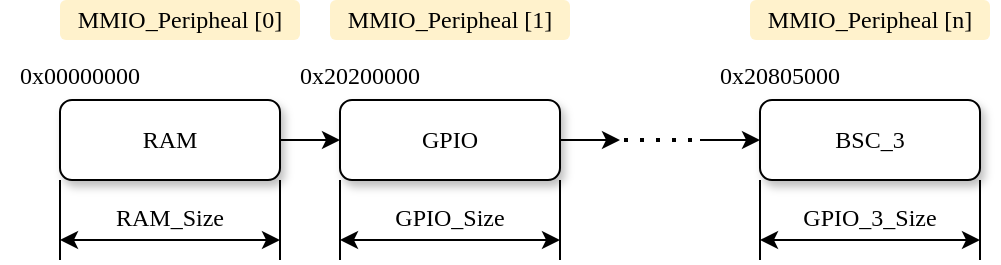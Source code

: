 <mxfile version="21.6.8" type="device">
  <diagram name="Page-1" id="RLWIMaJ11JOtgV8sg24g">
    <mxGraphModel dx="819" dy="482" grid="1" gridSize="10" guides="1" tooltips="1" connect="1" arrows="1" fold="1" page="1" pageScale="1" pageWidth="850" pageHeight="1100" math="0" shadow="0">
      <root>
        <mxCell id="0" />
        <mxCell id="1" parent="0" />
        <mxCell id="hkHh-y2pcCfkuMu4-OPQ-35" value="&lt;font face=&quot;Computer Modern&quot;&gt;MMIO_Peripheal [0]&lt;/font&gt;" style="rounded=1;whiteSpace=wrap;html=1;fillColor=#fff2cc;strokeColor=none;" vertex="1" parent="1">
          <mxGeometry x="150" y="317" width="120" height="20" as="geometry" />
        </mxCell>
        <mxCell id="hkHh-y2pcCfkuMu4-OPQ-24" style="edgeStyle=orthogonalEdgeStyle;rounded=0;orthogonalLoop=1;jettySize=auto;html=1;exitX=1;exitY=0.5;exitDx=0;exitDy=0;entryX=0;entryY=0.5;entryDx=0;entryDy=0;" edge="1" parent="1" source="hkHh-y2pcCfkuMu4-OPQ-1" target="hkHh-y2pcCfkuMu4-OPQ-18">
          <mxGeometry relative="1" as="geometry" />
        </mxCell>
        <mxCell id="hkHh-y2pcCfkuMu4-OPQ-1" value="RAM" style="rounded=1;whiteSpace=wrap;html=1;shadow=1;glass=0;fontFamily=Computer Modern;" vertex="1" parent="1">
          <mxGeometry x="150" y="367" width="110" height="40" as="geometry" />
        </mxCell>
        <mxCell id="hkHh-y2pcCfkuMu4-OPQ-5" value="0x00000000" style="text;html=1;strokeColor=none;fillColor=none;align=center;verticalAlign=middle;whiteSpace=wrap;rounded=0;fontFamily=Computer Modern;" vertex="1" parent="1">
          <mxGeometry x="120" y="340" width="80" height="30" as="geometry" />
        </mxCell>
        <mxCell id="hkHh-y2pcCfkuMu4-OPQ-12" style="edgeStyle=orthogonalEdgeStyle;rounded=0;orthogonalLoop=1;jettySize=auto;html=1;exitX=1;exitY=0.5;exitDx=0;exitDy=0;entryX=0;entryY=0.5;entryDx=0;entryDy=0;" edge="1" parent="1" source="hkHh-y2pcCfkuMu4-OPQ-7">
          <mxGeometry relative="1" as="geometry">
            <mxPoint x="460" y="390" as="targetPoint" />
          </mxGeometry>
        </mxCell>
        <mxCell id="hkHh-y2pcCfkuMu4-OPQ-13" value="RAM_Size" style="text;html=1;strokeColor=none;fillColor=none;align=center;verticalAlign=middle;whiteSpace=wrap;rounded=0;fontFamily=Computer Modern;" vertex="1" parent="1">
          <mxGeometry x="170" y="411" width="70" height="30" as="geometry" />
        </mxCell>
        <mxCell id="hkHh-y2pcCfkuMu4-OPQ-14" value="" style="endArrow=none;html=1;rounded=0;entryX=0;entryY=1;entryDx=0;entryDy=0;" edge="1" parent="1" target="hkHh-y2pcCfkuMu4-OPQ-1">
          <mxGeometry width="50" height="50" relative="1" as="geometry">
            <mxPoint x="150" y="447" as="sourcePoint" />
            <mxPoint x="150" y="427" as="targetPoint" />
          </mxGeometry>
        </mxCell>
        <mxCell id="hkHh-y2pcCfkuMu4-OPQ-15" value="" style="endArrow=none;html=1;rounded=0;entryX=0;entryY=1;entryDx=0;entryDy=0;" edge="1" parent="1">
          <mxGeometry width="50" height="50" relative="1" as="geometry">
            <mxPoint x="260" y="447" as="sourcePoint" />
            <mxPoint x="260" y="407" as="targetPoint" />
          </mxGeometry>
        </mxCell>
        <mxCell id="hkHh-y2pcCfkuMu4-OPQ-16" value="" style="endArrow=classic;startArrow=classic;html=1;rounded=0;" edge="1" parent="1">
          <mxGeometry width="50" height="50" relative="1" as="geometry">
            <mxPoint x="150" y="437" as="sourcePoint" />
            <mxPoint x="260" y="437" as="targetPoint" />
          </mxGeometry>
        </mxCell>
        <mxCell id="hkHh-y2pcCfkuMu4-OPQ-31" style="edgeStyle=orthogonalEdgeStyle;rounded=0;orthogonalLoop=1;jettySize=auto;html=1;exitX=1;exitY=0.5;exitDx=0;exitDy=0;" edge="1" parent="1" source="hkHh-y2pcCfkuMu4-OPQ-18">
          <mxGeometry relative="1" as="geometry">
            <mxPoint x="430" y="387.143" as="targetPoint" />
          </mxGeometry>
        </mxCell>
        <mxCell id="hkHh-y2pcCfkuMu4-OPQ-18" value="GPIO" style="rounded=1;whiteSpace=wrap;html=1;shadow=1;glass=0;fontFamily=Computer Modern;" vertex="1" parent="1">
          <mxGeometry x="290" y="367" width="110" height="40" as="geometry" />
        </mxCell>
        <mxCell id="hkHh-y2pcCfkuMu4-OPQ-19" value="0x20200000" style="text;html=1;strokeColor=none;fillColor=none;align=center;verticalAlign=middle;whiteSpace=wrap;rounded=0;fontFamily=Computer Modern;" vertex="1" parent="1">
          <mxGeometry x="260" y="340" width="80" height="30" as="geometry" />
        </mxCell>
        <mxCell id="hkHh-y2pcCfkuMu4-OPQ-20" value="GPIO_Size" style="text;html=1;strokeColor=none;fillColor=none;align=center;verticalAlign=middle;whiteSpace=wrap;rounded=0;fontFamily=Computer Modern;" vertex="1" parent="1">
          <mxGeometry x="310" y="411" width="70" height="30" as="geometry" />
        </mxCell>
        <mxCell id="hkHh-y2pcCfkuMu4-OPQ-21" value="" style="endArrow=none;html=1;rounded=0;entryX=0;entryY=1;entryDx=0;entryDy=0;" edge="1" parent="1" target="hkHh-y2pcCfkuMu4-OPQ-18">
          <mxGeometry width="50" height="50" relative="1" as="geometry">
            <mxPoint x="290" y="447" as="sourcePoint" />
            <mxPoint x="290" y="427" as="targetPoint" />
          </mxGeometry>
        </mxCell>
        <mxCell id="hkHh-y2pcCfkuMu4-OPQ-22" value="" style="endArrow=none;html=1;rounded=0;entryX=0;entryY=1;entryDx=0;entryDy=0;" edge="1" parent="1">
          <mxGeometry width="50" height="50" relative="1" as="geometry">
            <mxPoint x="400" y="447" as="sourcePoint" />
            <mxPoint x="400" y="407" as="targetPoint" />
          </mxGeometry>
        </mxCell>
        <mxCell id="hkHh-y2pcCfkuMu4-OPQ-23" value="" style="endArrow=classic;startArrow=classic;html=1;rounded=0;" edge="1" parent="1">
          <mxGeometry width="50" height="50" relative="1" as="geometry">
            <mxPoint x="290" y="437" as="sourcePoint" />
            <mxPoint x="400" y="437" as="targetPoint" />
          </mxGeometry>
        </mxCell>
        <mxCell id="hkHh-y2pcCfkuMu4-OPQ-25" value="BSC_3" style="rounded=1;whiteSpace=wrap;html=1;shadow=1;glass=0;fontFamily=Computer Modern;" vertex="1" parent="1">
          <mxGeometry x="500" y="367" width="110" height="40" as="geometry" />
        </mxCell>
        <mxCell id="hkHh-y2pcCfkuMu4-OPQ-26" value="0x20805000" style="text;html=1;strokeColor=none;fillColor=none;align=center;verticalAlign=middle;whiteSpace=wrap;rounded=0;fontFamily=Computer Modern;" vertex="1" parent="1">
          <mxGeometry x="470" y="340" width="80" height="30" as="geometry" />
        </mxCell>
        <mxCell id="hkHh-y2pcCfkuMu4-OPQ-27" value="GPIO_3_Size" style="text;html=1;strokeColor=none;fillColor=none;align=center;verticalAlign=middle;whiteSpace=wrap;rounded=0;fontFamily=Computer Modern;" vertex="1" parent="1">
          <mxGeometry x="520" y="411" width="70" height="30" as="geometry" />
        </mxCell>
        <mxCell id="hkHh-y2pcCfkuMu4-OPQ-28" value="" style="endArrow=none;html=1;rounded=0;entryX=0;entryY=1;entryDx=0;entryDy=0;" edge="1" parent="1" target="hkHh-y2pcCfkuMu4-OPQ-25">
          <mxGeometry width="50" height="50" relative="1" as="geometry">
            <mxPoint x="500" y="447" as="sourcePoint" />
            <mxPoint x="500" y="427" as="targetPoint" />
          </mxGeometry>
        </mxCell>
        <mxCell id="hkHh-y2pcCfkuMu4-OPQ-29" value="" style="endArrow=none;html=1;rounded=0;entryX=0;entryY=1;entryDx=0;entryDy=0;" edge="1" parent="1">
          <mxGeometry width="50" height="50" relative="1" as="geometry">
            <mxPoint x="610" y="447" as="sourcePoint" />
            <mxPoint x="610" y="407" as="targetPoint" />
          </mxGeometry>
        </mxCell>
        <mxCell id="hkHh-y2pcCfkuMu4-OPQ-30" value="" style="endArrow=classic;startArrow=classic;html=1;rounded=0;" edge="1" parent="1">
          <mxGeometry width="50" height="50" relative="1" as="geometry">
            <mxPoint x="500" y="437" as="sourcePoint" />
            <mxPoint x="610" y="437" as="targetPoint" />
          </mxGeometry>
        </mxCell>
        <mxCell id="hkHh-y2pcCfkuMu4-OPQ-33" style="edgeStyle=orthogonalEdgeStyle;rounded=0;orthogonalLoop=1;jettySize=auto;html=1;entryX=0;entryY=0.5;entryDx=0;entryDy=0;" edge="1" parent="1" target="hkHh-y2pcCfkuMu4-OPQ-25">
          <mxGeometry relative="1" as="geometry">
            <mxPoint x="480" y="400" as="targetPoint" />
            <mxPoint x="470" y="387" as="sourcePoint" />
            <Array as="points">
              <mxPoint x="470" y="387" />
            </Array>
          </mxGeometry>
        </mxCell>
        <mxCell id="hkHh-y2pcCfkuMu4-OPQ-34" value="" style="endArrow=none;dashed=1;html=1;dashPattern=1 3;strokeWidth=2;rounded=0;" edge="1" parent="1">
          <mxGeometry width="50" height="50" relative="1" as="geometry">
            <mxPoint x="432" y="387" as="sourcePoint" />
            <mxPoint x="472" y="387" as="targetPoint" />
            <Array as="points">
              <mxPoint x="452" y="387" />
            </Array>
          </mxGeometry>
        </mxCell>
        <mxCell id="hkHh-y2pcCfkuMu4-OPQ-37" value="&lt;font face=&quot;Computer Modern&quot;&gt;MMIO_Peripheal [1]&lt;/font&gt;" style="rounded=1;whiteSpace=wrap;html=1;fillColor=#fff2cc;strokeColor=none;" vertex="1" parent="1">
          <mxGeometry x="285" y="317" width="120" height="20" as="geometry" />
        </mxCell>
        <mxCell id="hkHh-y2pcCfkuMu4-OPQ-38" value="&lt;font face=&quot;Computer Modern&quot;&gt;MMIO_Peripheal [n]&lt;/font&gt;" style="rounded=1;whiteSpace=wrap;html=1;fillColor=#fff2cc;strokeColor=none;" vertex="1" parent="1">
          <mxGeometry x="495" y="317" width="120" height="20" as="geometry" />
        </mxCell>
      </root>
    </mxGraphModel>
  </diagram>
</mxfile>
